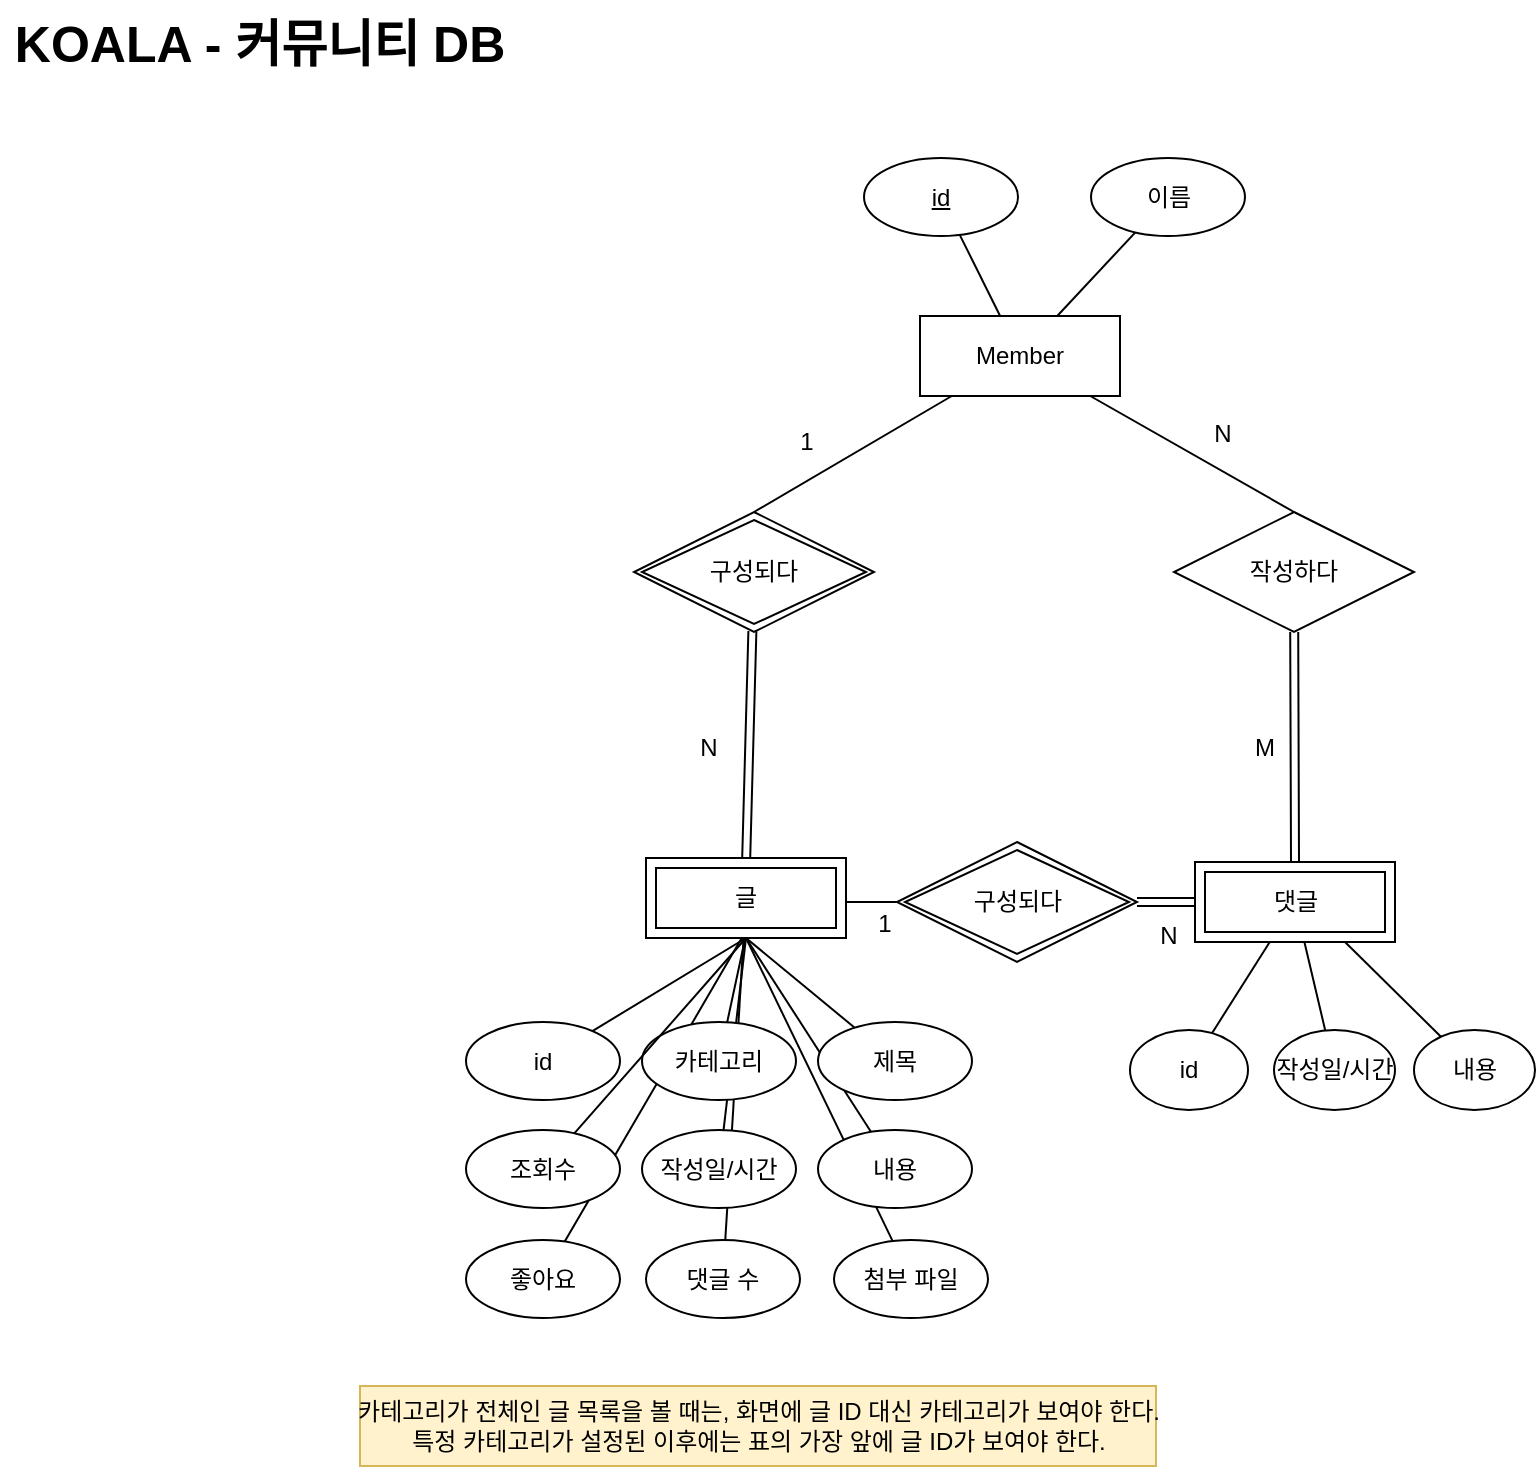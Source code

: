 <mxfile version="24.7.9">
  <diagram name="페이지-1" id="5VQdo3rjBxlBMdRI_lET">
    <mxGraphModel dx="1860" dy="1113" grid="0" gridSize="10" guides="1" tooltips="1" connect="1" arrows="1" fold="1" page="1" pageScale="1" pageWidth="1169" pageHeight="827" math="0" shadow="0">
      <root>
        <mxCell id="0" />
        <mxCell id="1" parent="0" />
        <mxCell id="o-ZpfQm57ATGy068CR_h-64" style="rounded=0;orthogonalLoop=1;jettySize=auto;html=1;endArrow=none;endFill=0;entryX=0.5;entryY=1;entryDx=0;entryDy=0;" edge="1" parent="1" source="o-ZpfQm57ATGy068CR_h-52" target="o-ZpfQm57ATGy068CR_h-35">
          <mxGeometry relative="1" as="geometry" />
        </mxCell>
        <mxCell id="o-ZpfQm57ATGy068CR_h-63" style="rounded=0;orthogonalLoop=1;jettySize=auto;html=1;endArrow=none;endFill=0;" edge="1" parent="1" source="o-ZpfQm57ATGy068CR_h-51" target="o-ZpfQm57ATGy068CR_h-35">
          <mxGeometry relative="1" as="geometry" />
        </mxCell>
        <mxCell id="o-ZpfQm57ATGy068CR_h-62" style="rounded=0;orthogonalLoop=1;jettySize=auto;html=1;entryX=0.494;entryY=0.935;entryDx=0;entryDy=0;entryPerimeter=0;endArrow=none;endFill=0;" edge="1" parent="1" source="o-ZpfQm57ATGy068CR_h-50" target="o-ZpfQm57ATGy068CR_h-35">
          <mxGeometry relative="1" as="geometry" />
        </mxCell>
        <mxCell id="o-ZpfQm57ATGy068CR_h-61" style="rounded=0;orthogonalLoop=1;jettySize=auto;html=1;entryX=0.5;entryY=1;entryDx=0;entryDy=0;endArrow=none;endFill=0;" edge="1" parent="1" source="o-ZpfQm57ATGy068CR_h-41" target="o-ZpfQm57ATGy068CR_h-35">
          <mxGeometry relative="1" as="geometry" />
        </mxCell>
        <mxCell id="o-ZpfQm57ATGy068CR_h-60" style="rounded=0;orthogonalLoop=1;jettySize=auto;html=1;endArrow=none;endFill=0;entryX=0.5;entryY=1;entryDx=0;entryDy=0;" edge="1" parent="1" source="o-ZpfQm57ATGy068CR_h-39" target="o-ZpfQm57ATGy068CR_h-35">
          <mxGeometry relative="1" as="geometry" />
        </mxCell>
        <mxCell id="o-ZpfQm57ATGy068CR_h-14" style="rounded=0;orthogonalLoop=1;jettySize=auto;html=1;entryX=0.5;entryY=0;entryDx=0;entryDy=0;endArrow=none;endFill=0;" edge="1" parent="1" source="o-ZpfQm57ATGy068CR_h-1" target="o-ZpfQm57ATGy068CR_h-12">
          <mxGeometry relative="1" as="geometry" />
        </mxCell>
        <mxCell id="o-ZpfQm57ATGy068CR_h-16" style="rounded=0;orthogonalLoop=1;jettySize=auto;html=1;entryX=0.5;entryY=0;entryDx=0;entryDy=0;endArrow=none;endFill=0;" edge="1" parent="1" source="o-ZpfQm57ATGy068CR_h-1">
          <mxGeometry relative="1" as="geometry">
            <mxPoint x="436" y="278" as="targetPoint" />
          </mxGeometry>
        </mxCell>
        <mxCell id="o-ZpfQm57ATGy068CR_h-1" value="Member" style="whiteSpace=wrap;html=1;align=center;" vertex="1" parent="1">
          <mxGeometry x="519" y="180" width="100" height="40" as="geometry" />
        </mxCell>
        <mxCell id="o-ZpfQm57ATGy068CR_h-7" style="rounded=0;orthogonalLoop=1;jettySize=auto;html=1;endArrow=none;endFill=0;" edge="1" parent="1" target="o-ZpfQm57ATGy068CR_h-6">
          <mxGeometry relative="1" as="geometry">
            <mxPoint x="481.5" y="473" as="sourcePoint" />
          </mxGeometry>
        </mxCell>
        <mxCell id="o-ZpfQm57ATGy068CR_h-5" value="댓글" style="shape=ext;margin=3;double=1;whiteSpace=wrap;html=1;align=center;" vertex="1" parent="1">
          <mxGeometry x="656.5" y="453" width="100" height="40" as="geometry" />
        </mxCell>
        <mxCell id="o-ZpfQm57ATGy068CR_h-8" style="rounded=0;orthogonalLoop=1;jettySize=auto;html=1;shape=link;" edge="1" parent="1" source="o-ZpfQm57ATGy068CR_h-6" target="o-ZpfQm57ATGy068CR_h-5">
          <mxGeometry relative="1" as="geometry" />
        </mxCell>
        <mxCell id="o-ZpfQm57ATGy068CR_h-6" value="구성되다" style="shape=rhombus;double=1;perimeter=rhombusPerimeter;whiteSpace=wrap;html=1;align=center;" vertex="1" parent="1">
          <mxGeometry x="507.5" y="443" width="120" height="60" as="geometry" />
        </mxCell>
        <mxCell id="o-ZpfQm57ATGy068CR_h-15" style="rounded=0;orthogonalLoop=1;jettySize=auto;html=1;endArrow=none;endFill=0;shape=link;" edge="1" parent="1">
          <mxGeometry relative="1" as="geometry">
            <mxPoint x="435.193" y="337.596" as="sourcePoint" />
            <mxPoint x="432.045" y="453" as="targetPoint" />
          </mxGeometry>
        </mxCell>
        <mxCell id="o-ZpfQm57ATGy068CR_h-25" style="rounded=0;orthogonalLoop=1;jettySize=auto;html=1;entryX=0.5;entryY=0;entryDx=0;entryDy=0;shape=link;" edge="1" parent="1" source="o-ZpfQm57ATGy068CR_h-12" target="o-ZpfQm57ATGy068CR_h-5">
          <mxGeometry relative="1" as="geometry" />
        </mxCell>
        <mxCell id="o-ZpfQm57ATGy068CR_h-12" value="작성하다" style="shape=rhombus;perimeter=rhombusPerimeter;whiteSpace=wrap;html=1;align=center;" vertex="1" parent="1">
          <mxGeometry x="646" y="278" width="120" height="60" as="geometry" />
        </mxCell>
        <mxCell id="o-ZpfQm57ATGy068CR_h-26" value="N" style="text;html=1;align=center;verticalAlign=middle;resizable=0;points=[];autosize=1;strokeColor=none;fillColor=none;" vertex="1" parent="1">
          <mxGeometry x="656" y="226" width="27" height="26" as="geometry" />
        </mxCell>
        <mxCell id="o-ZpfQm57ATGy068CR_h-27" value="M" style="text;html=1;align=center;verticalAlign=middle;resizable=0;points=[];autosize=1;strokeColor=none;fillColor=none;" vertex="1" parent="1">
          <mxGeometry x="676.5" y="383" width="28" height="26" as="geometry" />
        </mxCell>
        <mxCell id="o-ZpfQm57ATGy068CR_h-28" value="N" style="text;html=1;align=center;verticalAlign=middle;resizable=0;points=[];autosize=1;strokeColor=none;fillColor=none;" vertex="1" parent="1">
          <mxGeometry x="629.5" y="477" width="27" height="26" as="geometry" />
        </mxCell>
        <mxCell id="o-ZpfQm57ATGy068CR_h-29" value="1" style="text;html=1;align=center;verticalAlign=middle;resizable=0;points=[];autosize=1;strokeColor=none;fillColor=none;" vertex="1" parent="1">
          <mxGeometry x="488.5" y="471" width="25" height="26" as="geometry" />
        </mxCell>
        <mxCell id="o-ZpfQm57ATGy068CR_h-30" value="1" style="text;html=1;align=center;verticalAlign=middle;resizable=0;points=[];autosize=1;strokeColor=none;fillColor=none;" vertex="1" parent="1">
          <mxGeometry x="449" y="230" width="25" height="26" as="geometry" />
        </mxCell>
        <mxCell id="o-ZpfQm57ATGy068CR_h-31" value="N" style="text;html=1;align=center;verticalAlign=middle;resizable=0;points=[];autosize=1;strokeColor=none;fillColor=none;" vertex="1" parent="1">
          <mxGeometry x="399.5" y="383" width="27" height="26" as="geometry" />
        </mxCell>
        <mxCell id="o-ZpfQm57ATGy068CR_h-57" style="rounded=0;orthogonalLoop=1;jettySize=auto;html=1;endArrow=none;endFill=0;entryX=0.502;entryY=0.935;entryDx=0;entryDy=0;entryPerimeter=0;" edge="1" parent="1" source="o-ZpfQm57ATGy068CR_h-32" target="o-ZpfQm57ATGy068CR_h-35">
          <mxGeometry relative="1" as="geometry" />
        </mxCell>
        <mxCell id="o-ZpfQm57ATGy068CR_h-32" value="카테고리" style="ellipse;whiteSpace=wrap;html=1;align=center;" vertex="1" parent="1">
          <mxGeometry x="380" y="533" width="77" height="39" as="geometry" />
        </mxCell>
        <mxCell id="o-ZpfQm57ATGy068CR_h-56" style="rounded=0;orthogonalLoop=1;jettySize=auto;html=1;endArrow=none;endFill=0;entryX=0.5;entryY=1;entryDx=0;entryDy=0;" edge="1" parent="1" source="o-ZpfQm57ATGy068CR_h-33" target="o-ZpfQm57ATGy068CR_h-35">
          <mxGeometry relative="1" as="geometry" />
        </mxCell>
        <mxCell id="o-ZpfQm57ATGy068CR_h-33" value="id" style="ellipse;whiteSpace=wrap;html=1;align=center;" vertex="1" parent="1">
          <mxGeometry x="292" y="533" width="77" height="39" as="geometry" />
        </mxCell>
        <mxCell id="o-ZpfQm57ATGy068CR_h-34" value="조회수" style="ellipse;whiteSpace=wrap;html=1;align=center;" vertex="1" parent="1">
          <mxGeometry x="292" y="587" width="77" height="39" as="geometry" />
        </mxCell>
        <mxCell id="o-ZpfQm57ATGy068CR_h-35" value="글" style="shape=ext;margin=3;double=1;whiteSpace=wrap;html=1;align=center;" vertex="1" parent="1">
          <mxGeometry x="382" y="451" width="100" height="40" as="geometry" />
        </mxCell>
        <mxCell id="o-ZpfQm57ATGy068CR_h-36" value="구성되다" style="shape=rhombus;double=1;perimeter=rhombusPerimeter;whiteSpace=wrap;html=1;align=center;" vertex="1" parent="1">
          <mxGeometry x="376" y="278" width="120" height="60" as="geometry" />
        </mxCell>
        <mxCell id="o-ZpfQm57ATGy068CR_h-38" style="rounded=0;orthogonalLoop=1;jettySize=auto;html=1;endArrow=none;endFill=0;" edge="1" parent="1" source="o-ZpfQm57ATGy068CR_h-37" target="o-ZpfQm57ATGy068CR_h-1">
          <mxGeometry relative="1" as="geometry" />
        </mxCell>
        <mxCell id="o-ZpfQm57ATGy068CR_h-37" value="&lt;u&gt;id&lt;/u&gt;" style="ellipse;whiteSpace=wrap;html=1;align=center;" vertex="1" parent="1">
          <mxGeometry x="491" y="101" width="77" height="39" as="geometry" />
        </mxCell>
        <mxCell id="o-ZpfQm57ATGy068CR_h-39" value="작성일/시간" style="ellipse;whiteSpace=wrap;html=1;align=center;" vertex="1" parent="1">
          <mxGeometry x="380" y="587" width="77" height="39" as="geometry" />
        </mxCell>
        <mxCell id="o-ZpfQm57ATGy068CR_h-58" style="rounded=0;orthogonalLoop=1;jettySize=auto;html=1;endArrow=none;endFill=0;entryX=0.5;entryY=1;entryDx=0;entryDy=0;" edge="1" parent="1" source="o-ZpfQm57ATGy068CR_h-40" target="o-ZpfQm57ATGy068CR_h-35">
          <mxGeometry relative="1" as="geometry">
            <mxPoint x="454" y="508" as="targetPoint" />
          </mxGeometry>
        </mxCell>
        <mxCell id="o-ZpfQm57ATGy068CR_h-40" value="제목" style="ellipse;whiteSpace=wrap;html=1;align=center;" vertex="1" parent="1">
          <mxGeometry x="468" y="533" width="77" height="39" as="geometry" />
        </mxCell>
        <mxCell id="o-ZpfQm57ATGy068CR_h-41" value="내용" style="ellipse;whiteSpace=wrap;html=1;align=center;" vertex="1" parent="1">
          <mxGeometry x="468" y="587" width="77" height="39" as="geometry" />
        </mxCell>
        <mxCell id="o-ZpfQm57ATGy068CR_h-42" value="카테고리가 전체인 글 목록을 볼 때는, 화면에 글 ID 대신 카테고리가 보여야 한다.&lt;div&gt;특정 카테고리가 설정된 이후에는 표의 가장 앞에 글 ID가 보여야 한다.&lt;/div&gt;" style="text;html=1;align=center;verticalAlign=middle;resizable=0;points=[];autosize=1;strokeColor=#d6b656;fillColor=#fff2cc;" vertex="1" parent="1">
          <mxGeometry x="239" y="715" width="398" height="40" as="geometry" />
        </mxCell>
        <mxCell id="o-ZpfQm57ATGy068CR_h-53" style="rounded=0;orthogonalLoop=1;jettySize=auto;html=1;endArrow=none;endFill=0;" edge="1" parent="1" source="o-ZpfQm57ATGy068CR_h-44" target="o-ZpfQm57ATGy068CR_h-5">
          <mxGeometry relative="1" as="geometry" />
        </mxCell>
        <mxCell id="o-ZpfQm57ATGy068CR_h-44" value="id" style="ellipse;whiteSpace=wrap;html=1;align=center;" vertex="1" parent="1">
          <mxGeometry x="624" y="537" width="59" height="40" as="geometry" />
        </mxCell>
        <mxCell id="o-ZpfQm57ATGy068CR_h-54" style="rounded=0;orthogonalLoop=1;jettySize=auto;html=1;endArrow=none;endFill=0;" edge="1" parent="1" source="o-ZpfQm57ATGy068CR_h-46" target="o-ZpfQm57ATGy068CR_h-5">
          <mxGeometry relative="1" as="geometry" />
        </mxCell>
        <mxCell id="o-ZpfQm57ATGy068CR_h-46" value="작성일/시간" style="ellipse;whiteSpace=wrap;html=1;align=center;" vertex="1" parent="1">
          <mxGeometry x="696" y="537" width="60.5" height="40" as="geometry" />
        </mxCell>
        <mxCell id="o-ZpfQm57ATGy068CR_h-55" style="rounded=0;orthogonalLoop=1;jettySize=auto;html=1;entryX=0.75;entryY=1;entryDx=0;entryDy=0;endArrow=none;endFill=0;" edge="1" parent="1" source="o-ZpfQm57ATGy068CR_h-47" target="o-ZpfQm57ATGy068CR_h-5">
          <mxGeometry relative="1" as="geometry" />
        </mxCell>
        <mxCell id="o-ZpfQm57ATGy068CR_h-47" value="내용" style="ellipse;whiteSpace=wrap;html=1;align=center;" vertex="1" parent="1">
          <mxGeometry x="766" y="537" width="60.5" height="40" as="geometry" />
        </mxCell>
        <mxCell id="o-ZpfQm57ATGy068CR_h-49" style="rounded=0;orthogonalLoop=1;jettySize=auto;html=1;endArrow=none;endFill=0;" edge="1" parent="1" source="o-ZpfQm57ATGy068CR_h-48" target="o-ZpfQm57ATGy068CR_h-1">
          <mxGeometry relative="1" as="geometry" />
        </mxCell>
        <mxCell id="o-ZpfQm57ATGy068CR_h-48" value="이름" style="ellipse;whiteSpace=wrap;html=1;align=center;" vertex="1" parent="1">
          <mxGeometry x="604.5" y="101" width="77" height="39" as="geometry" />
        </mxCell>
        <mxCell id="o-ZpfQm57ATGy068CR_h-50" value="좋아요" style="ellipse;whiteSpace=wrap;html=1;align=center;" vertex="1" parent="1">
          <mxGeometry x="292" y="642" width="77" height="39" as="geometry" />
        </mxCell>
        <mxCell id="o-ZpfQm57ATGy068CR_h-51" value="댓글 수" style="ellipse;whiteSpace=wrap;html=1;align=center;" vertex="1" parent="1">
          <mxGeometry x="382" y="642" width="77" height="39" as="geometry" />
        </mxCell>
        <mxCell id="o-ZpfQm57ATGy068CR_h-52" value="첨부 파일" style="ellipse;whiteSpace=wrap;html=1;align=center;" vertex="1" parent="1">
          <mxGeometry x="476" y="642" width="77" height="39" as="geometry" />
        </mxCell>
        <mxCell id="o-ZpfQm57ATGy068CR_h-59" style="rounded=0;orthogonalLoop=1;jettySize=auto;html=1;entryX=0.5;entryY=1;entryDx=0;entryDy=0;endArrow=none;endFill=0;" edge="1" parent="1" source="o-ZpfQm57ATGy068CR_h-34" target="o-ZpfQm57ATGy068CR_h-35">
          <mxGeometry relative="1" as="geometry" />
        </mxCell>
        <mxCell id="o-ZpfQm57ATGy068CR_h-65" value="&lt;b&gt;&lt;font style=&quot;font-size: 25px;&quot;&gt;KOALA - 커뮤니티 DB&amp;nbsp;&lt;/font&gt;&lt;/b&gt;" style="text;html=1;align=center;verticalAlign=middle;resizable=0;points=[];autosize=1;strokeColor=none;fillColor=none;" vertex="1" parent="1">
          <mxGeometry x="59" y="22" width="265" height="42" as="geometry" />
        </mxCell>
      </root>
    </mxGraphModel>
  </diagram>
</mxfile>
